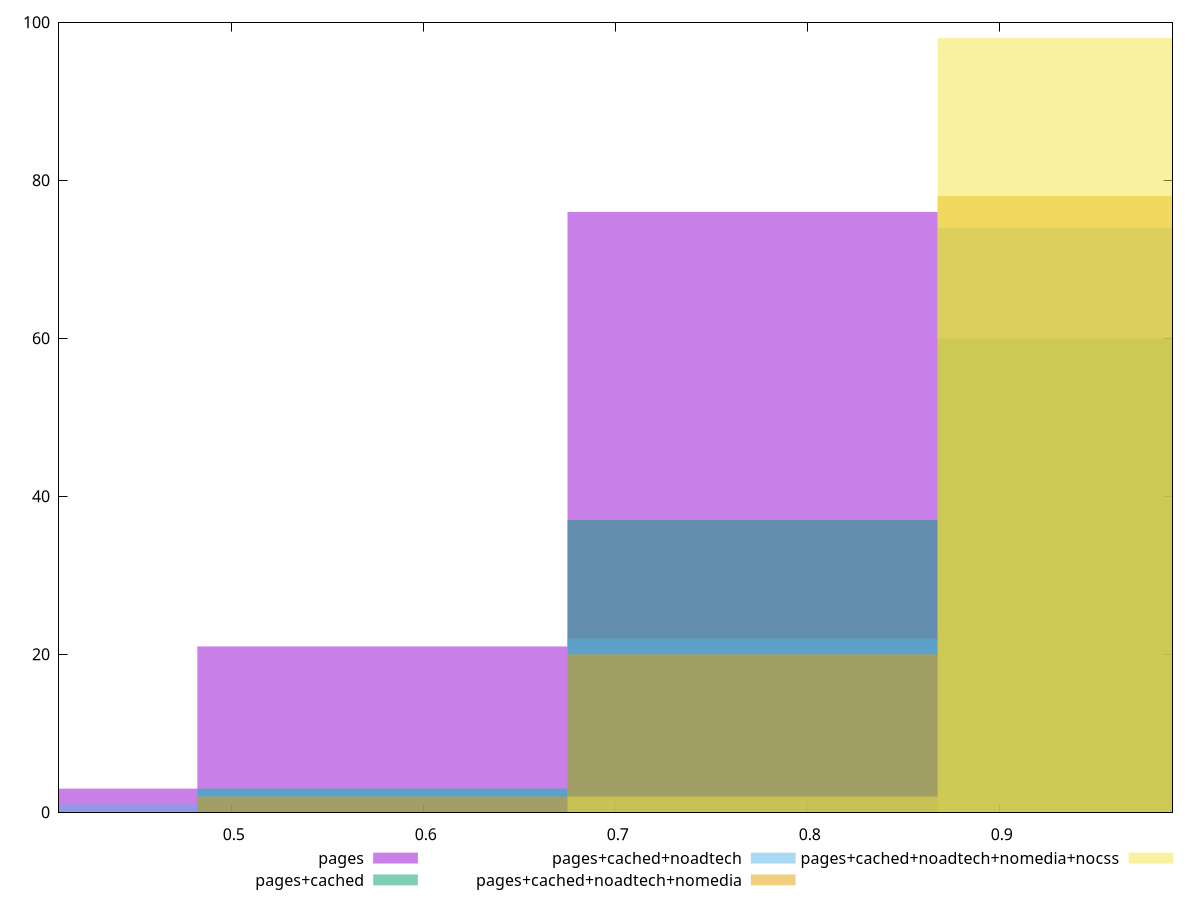 reset

$pages <<EOF
0.5784612721134382 21
0.771281696151251 76
0.3856408480756255 3
EOF

$pagesCached <<EOF
0.771281696151251 37
0.9641021201890637 60
0.5784612721134382 3
EOF

$pagesCachedNoadtech <<EOF
0.5784612721134382 3
0.9641021201890637 74
0.771281696151251 22
0.3856408480756255 1
EOF

$pagesCachedNoadtechNomedia <<EOF
0.771281696151251 20
0.9641021201890637 78
0.5784612721134382 2
EOF

$pagesCachedNoadtechNomediaNocss <<EOF
0.771281696151251 2
0.9641021201890637 98
EOF

set key outside below
set boxwidth 0.19282042403781274
set xrange [0.41:0.99]
set yrange [0:100]
set trange [0:100]
set style fill transparent solid 0.5 noborder
set terminal svg size 640, 530 enhanced background rgb 'white'
set output "report_00015_2021-02-09T16-11-33.973Z/first-contentful-paint/comparison/histogram/all_score.svg"

plot $pages title "pages" with boxes, \
     $pagesCached title "pages+cached" with boxes, \
     $pagesCachedNoadtech title "pages+cached+noadtech" with boxes, \
     $pagesCachedNoadtechNomedia title "pages+cached+noadtech+nomedia" with boxes, \
     $pagesCachedNoadtechNomediaNocss title "pages+cached+noadtech+nomedia+nocss" with boxes

reset
